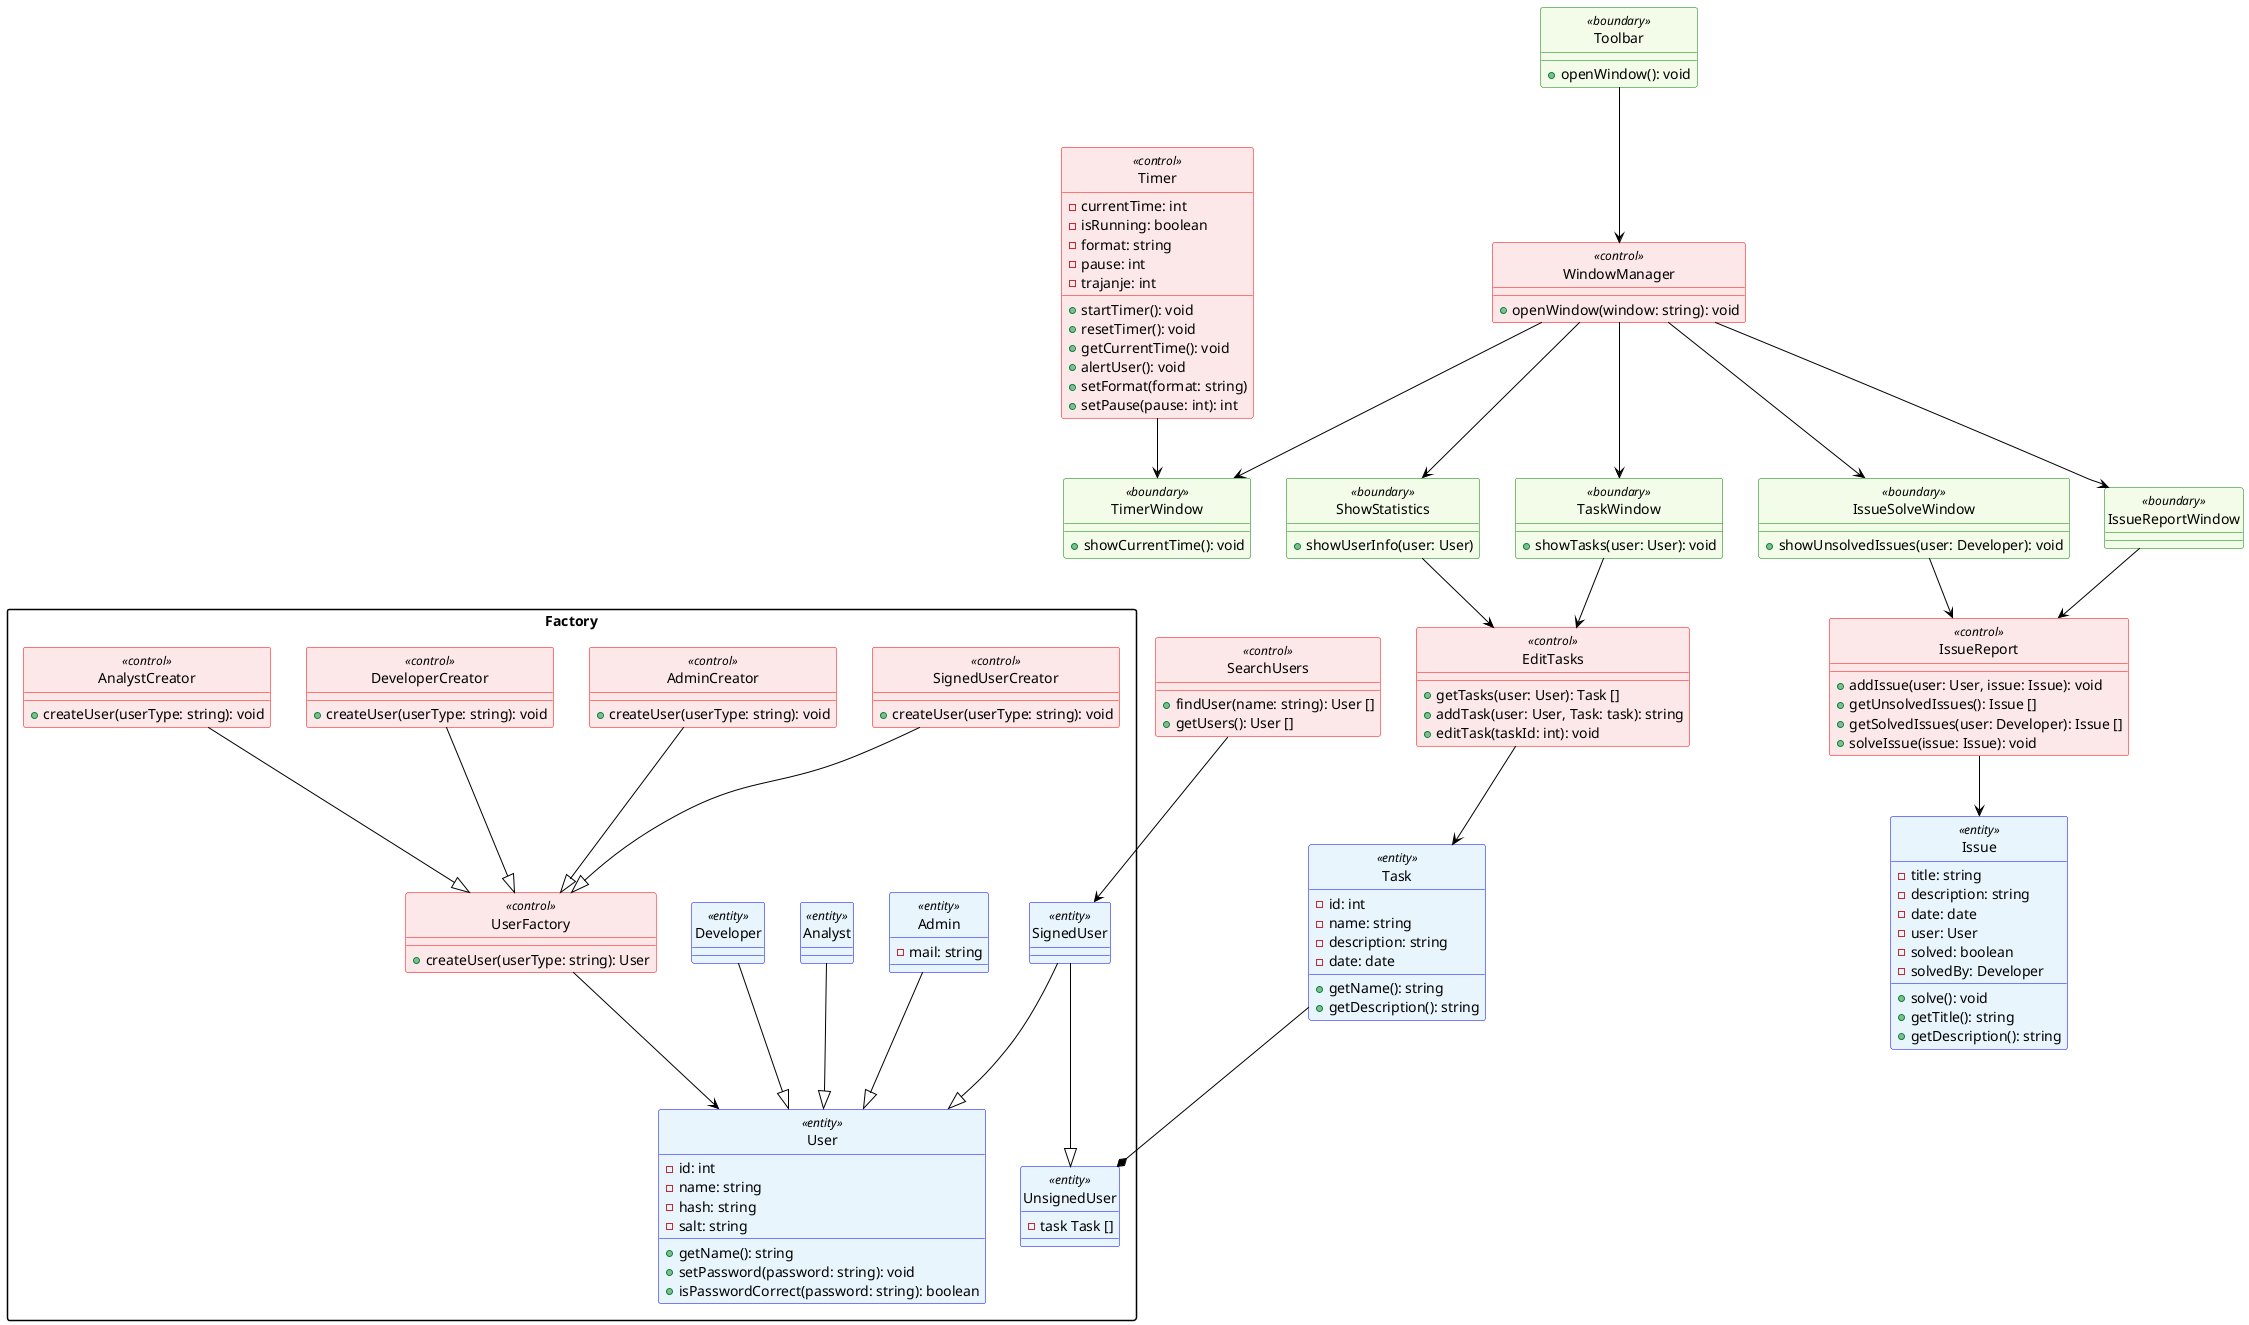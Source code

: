@startuml Aplikacija produktivnosti in organizacije 
skinparam class {
  backgroundColor white
  borderColor #5FB8EC
  arrowColor black
}
skinparam class<<entity>> {
  backgroundColor #e8f5fc
  borderColor Blue
}
skinparam class<<control>> {
  backgroundColor #fce8e8
  borderColor Red
}
skinparam class<<boundary>> {
  backgroundColor #f2fce8
  borderColor Green
}

'skinparam shadowing false
skinparam defaultTextAlignment center
skinparam packageStyle rectangle
skinparam groupInheritance 2
hide circle
'hide members

'---------Razredi---------------------------
package Factory{
  Class User<<entity>> {
    -id: int
    -name: string
    -hash: string
    -salt: string 
    +getName(): string
    +setPassword(password: string): void
    +isPasswordCorrect(password: string): boolean
  }
  Class UserFactory<<control>>{
    +createUser(userType: string): User
  }
  Class SignedUser<<entity>>{

  }
  Class Admin<<entity>>{
    -mail: string
  }
  Class Analyst<<entity>>{

  }
  Class Developer<<entity>>{

  }
  Class UnsignedUser<<entity>> {
    -task Task []
  }
  Class SignedUserCreator<<control>>{
    +createUser(userType: string): void
  }
  Class AdminCreator<<control>>{
    +createUser(userType: string): void
  }
  Class DeveloperCreator<<control>>{
    +createUser(userType: string): void
  }
  Class AnalystCreator<<control>>{
    +createUser(userType: string): void
  }
}

Class ShowStatistics<<boundary>>{
  +showUserInfo(user: User)
}
Class Task<<entity>>{
  -id: int
  -name: string
  -description: string
  -date: date
  +getName(): string
  +getDescription(): string
}
class EditTasks<<control>>{
  +getTasks(user: User): Task []
  +addTask(user: User, Task: task): string
  +editTask(taskId: int): void
}
class TaskWindow<<boundary>>{
  +showTasks(user: User): void
}
class WindowManager<<control>>{
  +openWindow(window: string): void
}
class Toolbar<<boundary>>{
  +openWindow(): void
}
Class Issue<<entity>>{
  -title: string
  -description: string
  -date: date
  -user: User
  -solved: boolean
  -solvedBy: Developer
  +solve(): void
  +getTitle(): string
  +getDescription(): string
}
Class IssueReport<<control>>{
  +addIssue(user: User, issue: Issue): void
  +getUnsolvedIssues(): Issue []
  +getSolvedIssues(user: Developer): Issue []
  +solveIssue(issue: Issue): void
}
Class IssueSolveWindow<<boundary>>{
  +showUnsolvedIssues(user: Developer): void
}
Class IssueReportWindow<<boundary>>

Class SearchUsers<<control>>{
  +findUser(name: string): User []
  +getUsers(): User []
}

' obvestiUsera - ko čas poteče, naredi popup al whatever. (better name pls)
' also a rabmo dodatne atribute/funkcije za pavzo?
Class Timer<<control>>{
  -currentTime: int
  -isRunning: boolean
  -format: string
  -pause: int
  -trajanje: int
  +startTimer(): void
  +resetTimer(): void
  +getCurrentTime(): void
  +alertUser(): void
  +setFormat(format: string)
  +setPause(pause: int): int
}
Class TimerWindow<<boundary>>{
  +showCurrentTime(): void
}

'------Povezave-----------------------
Task --* UnsignedUser
EditTasks --> Task
TaskWindow --> EditTasks
IssueReport --> Issue
IssueReportWindow --> IssueReport
IssueSolveWindow --> IssueReport
SearchUsers --> SignedUser
Timer --> TimerWindow
SignedUser --|> User
SignedUser --|> UnsignedUser
Analyst --|> User
Admin --|> User
Developer --|> User
ShowStatistics --> EditTasks
UserFactory --> User
SignedUserCreator --|> UserFactory
DeveloperCreator --|> UserFactory
AnalystCreator --|> UserFactory
AdminCreator --|> UserFactory
WindowManager --> IssueReportWindow
WindowManager --> TimerWindow
WindowManager --> ShowStatistics
WindowManager --> TaskWindow
WindowManager --> IssueSolveWindow
Toolbar --> WindowManager
@enduml

' extra notes
' - a se bolj fokusiramo da je čim boljši diagram al da
'    bo vse na diagramu dejansko implementirano?
' - kako pokažeš google calendar lol
' loči Usera na frontend in backend z adapterjem
' načrtovalske vzorce se na koncu označi na diagramu
' POVEŽI ZASLONSKE MASKE SKUPAJ!
' logina ni treba dat noter.
' a je možno oz. je treba postaviti database connection v diagram?
